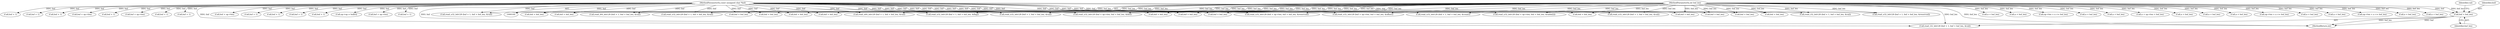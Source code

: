 digraph "0_radare2_52b1526443c1f433087928291d1c3d37a5600515@pointer" {
"1000296" [label="(Call,buf + buf_len)"];
"1000102" [label="(MethodParameterIn,const unsigned char *buf)"];
"1000103" [label="(MethodParameterIn,int buf_len)"];
"1000678" [label="(Call,buf + buf_len)"];
"1000300" [label="(Identifier,val)"];
"1000832" [label="(Call,buf + buf_len)"];
"1000974" [label="(Call,n < buf_len)"];
"1000403" [label="(Call,buf + buf_len)"];
"1000103" [label="(MethodParameterIn,int buf_len)"];
"1000959" [label="(Call,read_i64_leb128 (buf + 1, buf + buf_len, &val))"];
"1000539" [label="(Call,buf + buf_len)"];
"1000673" [label="(Call,buf + op->len)"];
"1000960" [label="(Call,buf + 1)"];
"1000745" [label="(Call,n < buf_len)"];
"1001034" [label="(Call,buf + 1)"];
"1001033" [label="(Call,read_u64_leb128 (buf + 1, buf + buf_len, &val))"];
"1000730" [label="(Call,read_u32_leb128 (buf + 1, buf + buf_len, &val))"];
"1000800" [label="(Call,read_u32_leb128 (buf + 1, buf + buf_len, &flag))"];
"1000925" [label="(Call,read_i32_leb128 (buf + 1, buf + buf_len, &val))"];
"1000827" [label="(Call,buf + op->len)"];
"1000297" [label="(Identifier,buf)"];
"1000517" [label="(Call,op->len + n <= buf_len)"];
"1000672" [label="(Call,read_u32_leb128 (buf + op->len, buf + buf_len, &reserved))"];
"1000296" [label="(Call,buf + buf_len)"];
"1000647" [label="(Call,buf + 1)"];
"1000893" [label="(Call,n < buf_len)"];
"1000292" [label="(Call,read_i32_leb128 (buf + 1, buf + buf_len, &val))"];
"1001086" [label="(MethodReturn,int)"];
"1001008" [label="(Call,n < buf_len)"];
"1000926" [label="(Call,buf + 1)"];
"1000963" [label="(Call,buf + buf_len)"];
"1000550" [label="(Call,n + op->len < buf_len)"];
"1000879" [label="(Call,buf + 1)"];
"1000502" [label="(Call,read_u32_leb128 (buf + op->len, buf + buf_len, &table[i]))"];
"1000815" [label="(Call,n < buf_len)"];
"1000661" [label="(Call,n < buf_len)"];
"1000940" [label="(Call,n < buf_len)"];
"1000689" [label="(Call,op->len + n <= buf_len)"];
"1000994" [label="(Call,buf + 1)"];
"1000882" [label="(Call,buf + buf_len)"];
"1000110" [label="(Call,op->op = buf[0])"];
"1000451" [label="(Call,read_u32_leb128 (buf + 1, buf + buf_len, &count))"];
"1000650" [label="(Call,buf + buf_len)"];
"1000102" [label="(MethodParameterIn,const unsigned char *buf)"];
"1000503" [label="(Call,buf + op->len)"];
"1000466" [label="(Call,n < buf_len)"];
"1000307" [label="(Call,n < buf_len)"];
"1000804" [label="(Call,buf + buf_len)"];
"1000533" [label="(Call,read_u32_leb128 (buf + op->len, buf + buf_len, &def))"];
"1000731" [label="(Call,buf + 1)"];
"1000878" [label="(Call,read_u32_leb128 (buf + 1, buf + buf_len, &reserved))"];
"1000929" [label="(Call,buf + buf_len)"];
"1000399" [label="(Call,read_u32_leb128 (buf + 1, buf + buf_len, &val))"];
"1000801" [label="(Call,buf + 1)"];
"1000843" [label="(Call,op->len + n <= buf_len)"];
"1000826" [label="(Call,read_u32_leb128 (buf + op->len, buf + buf_len, &offset))"];
"1000400" [label="(Call,buf + 1)"];
"1000452" [label="(Call,buf + 1)"];
"1000534" [label="(Call,buf + op->len)"];
"1000414" [label="(Call,n < buf_len)"];
"1000508" [label="(Call,buf + buf_len)"];
"1000997" [label="(Call,buf + buf_len)"];
"1001048" [label="(Call,n < buf_len)"];
"1000993" [label="(Call,read_u32_leb128 (buf + 1, buf + buf_len, &val))"];
"1001037" [label="(Call,buf + buf_len)"];
"1000298" [label="(Identifier,buf_len)"];
"1000734" [label="(Call,buf + buf_len)"];
"1000293" [label="(Call,buf + 1)"];
"1000646" [label="(Call,read_u32_leb128 (buf + 1, buf + buf_len, &val))"];
"1000455" [label="(Call,buf + buf_len)"];
"1000296" -> "1000292"  [label="AST: "];
"1000296" -> "1000298"  [label="CFG: "];
"1000297" -> "1000296"  [label="AST: "];
"1000298" -> "1000296"  [label="AST: "];
"1000300" -> "1000296"  [label="CFG: "];
"1000296" -> "1001086"  [label="DDG: buf_len"];
"1000296" -> "1001086"  [label="DDG: buf"];
"1000102" -> "1000296"  [label="DDG: buf"];
"1000103" -> "1000296"  [label="DDG: buf_len"];
"1000102" -> "1000100"  [label="AST: "];
"1000102" -> "1001086"  [label="DDG: buf"];
"1000102" -> "1000110"  [label="DDG: buf"];
"1000102" -> "1000292"  [label="DDG: buf"];
"1000102" -> "1000293"  [label="DDG: buf"];
"1000102" -> "1000399"  [label="DDG: buf"];
"1000102" -> "1000400"  [label="DDG: buf"];
"1000102" -> "1000403"  [label="DDG: buf"];
"1000102" -> "1000451"  [label="DDG: buf"];
"1000102" -> "1000452"  [label="DDG: buf"];
"1000102" -> "1000455"  [label="DDG: buf"];
"1000102" -> "1000502"  [label="DDG: buf"];
"1000102" -> "1000503"  [label="DDG: buf"];
"1000102" -> "1000508"  [label="DDG: buf"];
"1000102" -> "1000533"  [label="DDG: buf"];
"1000102" -> "1000534"  [label="DDG: buf"];
"1000102" -> "1000539"  [label="DDG: buf"];
"1000102" -> "1000646"  [label="DDG: buf"];
"1000102" -> "1000647"  [label="DDG: buf"];
"1000102" -> "1000650"  [label="DDG: buf"];
"1000102" -> "1000672"  [label="DDG: buf"];
"1000102" -> "1000673"  [label="DDG: buf"];
"1000102" -> "1000678"  [label="DDG: buf"];
"1000102" -> "1000730"  [label="DDG: buf"];
"1000102" -> "1000731"  [label="DDG: buf"];
"1000102" -> "1000734"  [label="DDG: buf"];
"1000102" -> "1000800"  [label="DDG: buf"];
"1000102" -> "1000801"  [label="DDG: buf"];
"1000102" -> "1000804"  [label="DDG: buf"];
"1000102" -> "1000826"  [label="DDG: buf"];
"1000102" -> "1000827"  [label="DDG: buf"];
"1000102" -> "1000832"  [label="DDG: buf"];
"1000102" -> "1000878"  [label="DDG: buf"];
"1000102" -> "1000879"  [label="DDG: buf"];
"1000102" -> "1000882"  [label="DDG: buf"];
"1000102" -> "1000925"  [label="DDG: buf"];
"1000102" -> "1000926"  [label="DDG: buf"];
"1000102" -> "1000929"  [label="DDG: buf"];
"1000102" -> "1000959"  [label="DDG: buf"];
"1000102" -> "1000960"  [label="DDG: buf"];
"1000102" -> "1000963"  [label="DDG: buf"];
"1000102" -> "1000993"  [label="DDG: buf"];
"1000102" -> "1000994"  [label="DDG: buf"];
"1000102" -> "1000997"  [label="DDG: buf"];
"1000102" -> "1001033"  [label="DDG: buf"];
"1000102" -> "1001034"  [label="DDG: buf"];
"1000102" -> "1001037"  [label="DDG: buf"];
"1000103" -> "1000100"  [label="AST: "];
"1000103" -> "1001086"  [label="DDG: buf_len"];
"1000103" -> "1000292"  [label="DDG: buf_len"];
"1000103" -> "1000307"  [label="DDG: buf_len"];
"1000103" -> "1000399"  [label="DDG: buf_len"];
"1000103" -> "1000403"  [label="DDG: buf_len"];
"1000103" -> "1000414"  [label="DDG: buf_len"];
"1000103" -> "1000451"  [label="DDG: buf_len"];
"1000103" -> "1000455"  [label="DDG: buf_len"];
"1000103" -> "1000466"  [label="DDG: buf_len"];
"1000103" -> "1000502"  [label="DDG: buf_len"];
"1000103" -> "1000508"  [label="DDG: buf_len"];
"1000103" -> "1000517"  [label="DDG: buf_len"];
"1000103" -> "1000533"  [label="DDG: buf_len"];
"1000103" -> "1000539"  [label="DDG: buf_len"];
"1000103" -> "1000550"  [label="DDG: buf_len"];
"1000103" -> "1000646"  [label="DDG: buf_len"];
"1000103" -> "1000650"  [label="DDG: buf_len"];
"1000103" -> "1000661"  [label="DDG: buf_len"];
"1000103" -> "1000672"  [label="DDG: buf_len"];
"1000103" -> "1000678"  [label="DDG: buf_len"];
"1000103" -> "1000689"  [label="DDG: buf_len"];
"1000103" -> "1000730"  [label="DDG: buf_len"];
"1000103" -> "1000734"  [label="DDG: buf_len"];
"1000103" -> "1000745"  [label="DDG: buf_len"];
"1000103" -> "1000800"  [label="DDG: buf_len"];
"1000103" -> "1000804"  [label="DDG: buf_len"];
"1000103" -> "1000815"  [label="DDG: buf_len"];
"1000103" -> "1000826"  [label="DDG: buf_len"];
"1000103" -> "1000832"  [label="DDG: buf_len"];
"1000103" -> "1000843"  [label="DDG: buf_len"];
"1000103" -> "1000878"  [label="DDG: buf_len"];
"1000103" -> "1000882"  [label="DDG: buf_len"];
"1000103" -> "1000893"  [label="DDG: buf_len"];
"1000103" -> "1000925"  [label="DDG: buf_len"];
"1000103" -> "1000929"  [label="DDG: buf_len"];
"1000103" -> "1000940"  [label="DDG: buf_len"];
"1000103" -> "1000959"  [label="DDG: buf_len"];
"1000103" -> "1000963"  [label="DDG: buf_len"];
"1000103" -> "1000974"  [label="DDG: buf_len"];
"1000103" -> "1000993"  [label="DDG: buf_len"];
"1000103" -> "1000997"  [label="DDG: buf_len"];
"1000103" -> "1001008"  [label="DDG: buf_len"];
"1000103" -> "1001033"  [label="DDG: buf_len"];
"1000103" -> "1001037"  [label="DDG: buf_len"];
"1000103" -> "1001048"  [label="DDG: buf_len"];
}
